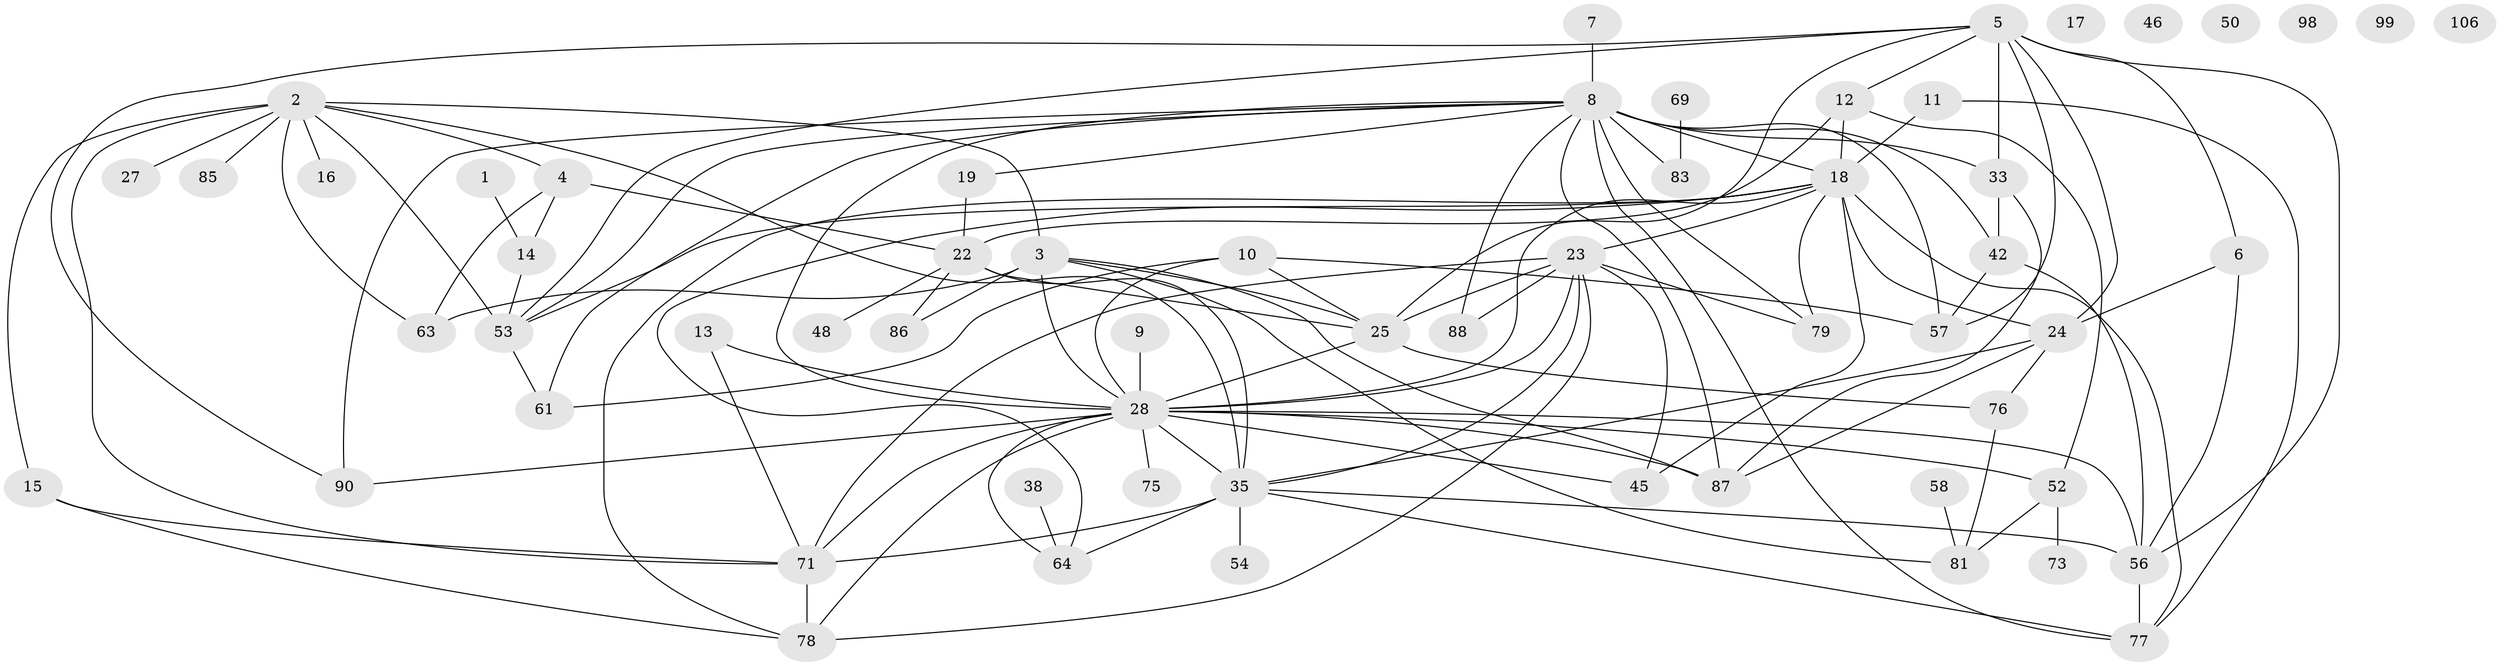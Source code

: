 // original degree distribution, {1: 0.1487603305785124, 2: 0.19834710743801653, 4: 0.15702479338842976, 3: 0.24793388429752067, 5: 0.14049586776859505, 0: 0.04132231404958678, 7: 0.008264462809917356, 8: 0.01652892561983471, 6: 0.04132231404958678}
// Generated by graph-tools (version 1.1) at 2025/12/03/09/25 04:12:56]
// undirected, 60 vertices, 116 edges
graph export_dot {
graph [start="1"]
  node [color=gray90,style=filled];
  1 [super="+43"];
  2 [super="+107+31"];
  3 [super="+111+37+40"];
  4 [super="+26+67+59"];
  5 [super="+121+47+68"];
  6;
  7 [super="+91"];
  8 [super="+115+97+44"];
  9;
  10 [super="+92"];
  11 [super="+34"];
  12 [super="+94"];
  13;
  14 [super="+104"];
  15;
  16;
  17;
  18 [super="+95+20+21"];
  19;
  22 [super="+41+60"];
  23 [super="+72"];
  24 [super="+103+84"];
  25 [super="+29+49+65"];
  27;
  28 [super="+30+51"];
  33 [super="+36"];
  35 [super="+108+39"];
  38;
  42 [super="+55"];
  45;
  46 [super="+109"];
  48;
  50;
  52 [super="+113"];
  53 [super="+102"];
  54;
  56 [super="+89"];
  57;
  58;
  61 [super="+66+93"];
  63;
  64 [super="+118"];
  69;
  71 [super="+96"];
  73;
  75;
  76 [super="+82"];
  77;
  78;
  79;
  81;
  83;
  85 [super="+110"];
  86;
  87;
  88;
  90;
  98;
  99;
  106;
  1 -- 14;
  2 -- 27;
  2 -- 16;
  2 -- 53;
  2 -- 85;
  2 -- 63;
  2 -- 71;
  2 -- 35;
  2 -- 4;
  2 -- 3;
  2 -- 15;
  3 -- 81;
  3 -- 86 [weight=2];
  3 -- 25;
  3 -- 28;
  3 -- 63;
  3 -- 87;
  4 -- 63;
  4 -- 22;
  4 -- 14;
  5 -- 90;
  5 -- 12;
  5 -- 33;
  5 -- 25;
  5 -- 6;
  5 -- 57;
  5 -- 53;
  5 -- 56;
  5 -- 24;
  6 -- 56;
  6 -- 24;
  7 -- 8;
  8 -- 83;
  8 -- 88;
  8 -- 33 [weight=2];
  8 -- 53;
  8 -- 61;
  8 -- 19;
  8 -- 57;
  8 -- 42 [weight=2];
  8 -- 77;
  8 -- 79;
  8 -- 18;
  8 -- 87;
  8 -- 90;
  8 -- 28;
  9 -- 28;
  10 -- 28;
  10 -- 57;
  10 -- 61;
  10 -- 25;
  11 -- 77;
  11 -- 18;
  12 -- 52;
  12 -- 18;
  12 -- 22;
  13 -- 28;
  13 -- 71;
  14 -- 53;
  15 -- 78;
  15 -- 71;
  18 -- 64;
  18 -- 45;
  18 -- 28 [weight=3];
  18 -- 77;
  18 -- 78;
  18 -- 79;
  18 -- 53;
  18 -- 23;
  18 -- 24;
  19 -- 22;
  22 -- 86;
  22 -- 48;
  22 -- 25;
  22 -- 35;
  23 -- 78;
  23 -- 88 [weight=2];
  23 -- 35;
  23 -- 71;
  23 -- 25;
  23 -- 28;
  23 -- 45;
  23 -- 79;
  24 -- 35;
  24 -- 76;
  24 -- 87;
  25 -- 28 [weight=2];
  25 -- 76;
  28 -- 64;
  28 -- 71;
  28 -- 75;
  28 -- 45;
  28 -- 78;
  28 -- 87;
  28 -- 52;
  28 -- 90;
  28 -- 56;
  28 -- 35;
  33 -- 87;
  33 -- 42;
  35 -- 54;
  35 -- 77;
  35 -- 71;
  35 -- 56;
  35 -- 64;
  38 -- 64;
  42 -- 56;
  42 -- 57;
  52 -- 73;
  52 -- 81;
  53 -- 61;
  56 -- 77;
  58 -- 81;
  69 -- 83;
  71 -- 78;
  76 -- 81;
}
